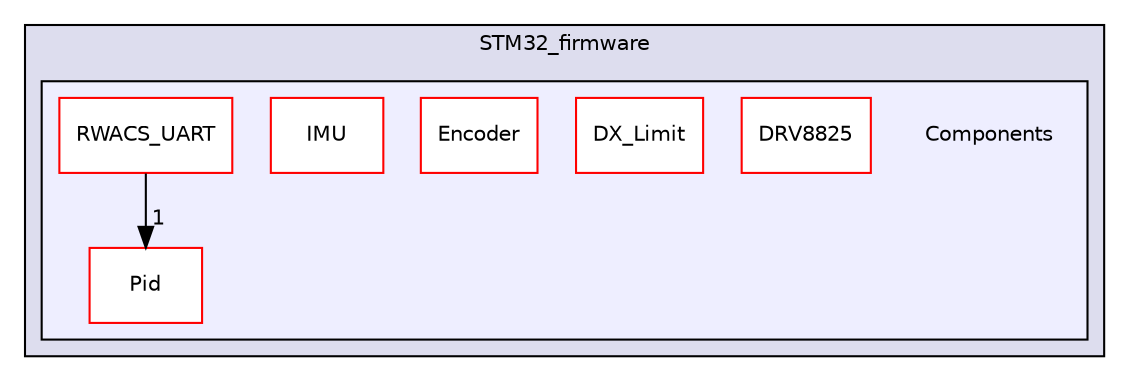digraph "/home/krzy5z70f/Documents/Semestr_5/SM_laboratoria/RWACS/STM32_firmware/Components" {
  compound=true
  node [ fontsize="10", fontname="Helvetica"];
  edge [ labelfontsize="10", labelfontname="Helvetica"];
  subgraph clusterdir_5d1c508b9ff83449541a97e299fd77a1 {
    graph [ bgcolor="#ddddee", pencolor="black", label="STM32_firmware" fontname="Helvetica", fontsize="10", URL="dir_5d1c508b9ff83449541a97e299fd77a1.html"]
  subgraph clusterdir_51c6471e9ff1fde0f9aea20ca817e4f0 {
    graph [ bgcolor="#eeeeff", pencolor="black", label="" URL="dir_51c6471e9ff1fde0f9aea20ca817e4f0.html"];
    dir_51c6471e9ff1fde0f9aea20ca817e4f0 [shape=plaintext label="Components"];
  dir_e2b9886fa7bfb6db1845f1a5f10c0e80 [shape=box label="DRV8825" fillcolor="white" style="filled" color="red" URL="dir_e2b9886fa7bfb6db1845f1a5f10c0e80.html"];
  dir_928092169d55f78668dc2695cf176ab7 [shape=box label="DX_Limit" fillcolor="white" style="filled" color="red" URL="dir_928092169d55f78668dc2695cf176ab7.html"];
  dir_ce406a3de306f08bd4bd16ec79dc1f7b [shape=box label="Encoder" fillcolor="white" style="filled" color="red" URL="dir_ce406a3de306f08bd4bd16ec79dc1f7b.html"];
  dir_d54c388ff90d5f3eb3f0227007dbc39b [shape=box label="IMU" fillcolor="white" style="filled" color="red" URL="dir_d54c388ff90d5f3eb3f0227007dbc39b.html"];
  dir_e1609c15a898e9351814a5d7193aca86 [shape=box label="Pid" fillcolor="white" style="filled" color="red" URL="dir_e1609c15a898e9351814a5d7193aca86.html"];
  dir_51d5e75dd5237416a01e5b0f4b3957ba [shape=box label="RWACS_UART" fillcolor="white" style="filled" color="red" URL="dir_51d5e75dd5237416a01e5b0f4b3957ba.html"];
  }
  }
  dir_51d5e75dd5237416a01e5b0f4b3957ba->dir_e1609c15a898e9351814a5d7193aca86 [headlabel="1", labeldistance=1.5 headhref="dir_000017_000014.html"];
}
